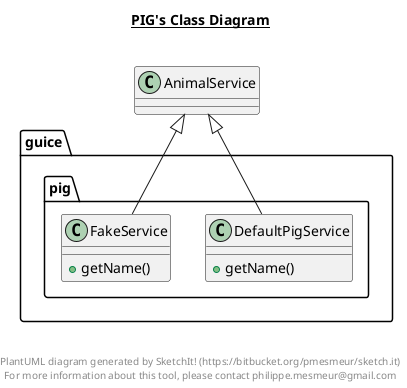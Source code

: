 @startuml

title __PIG's Class Diagram__\n

  package guice {
    package guice.pig {
      class DefaultPigService {
          + getName()
      }
    }
  }
  

  package guice {
    package guice.pig {
      class FakeService {
          + getName()
      }
    }
  }
  

  DefaultPigService -up-|> AnimalService
  FakeService -up-|> AnimalService


right footer


PlantUML diagram generated by SketchIt! (https://bitbucket.org/pmesmeur/sketch.it)
For more information about this tool, please contact philippe.mesmeur@gmail.com
endfooter

@enduml
